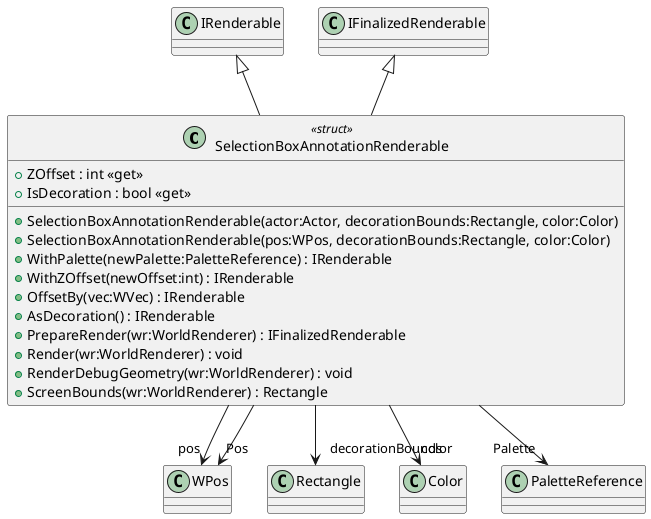 @startuml
class SelectionBoxAnnotationRenderable <<struct>> {
    + SelectionBoxAnnotationRenderable(actor:Actor, decorationBounds:Rectangle, color:Color)
    + SelectionBoxAnnotationRenderable(pos:WPos, decorationBounds:Rectangle, color:Color)
    + ZOffset : int <<get>>
    + IsDecoration : bool <<get>>
    + WithPalette(newPalette:PaletteReference) : IRenderable
    + WithZOffset(newOffset:int) : IRenderable
    + OffsetBy(vec:WVec) : IRenderable
    + AsDecoration() : IRenderable
    + PrepareRender(wr:WorldRenderer) : IFinalizedRenderable
    + Render(wr:WorldRenderer) : void
    + RenderDebugGeometry(wr:WorldRenderer) : void
    + ScreenBounds(wr:WorldRenderer) : Rectangle
}
IRenderable <|-- SelectionBoxAnnotationRenderable
IFinalizedRenderable <|-- SelectionBoxAnnotationRenderable
SelectionBoxAnnotationRenderable --> "pos" WPos
SelectionBoxAnnotationRenderable --> "decorationBounds" Rectangle
SelectionBoxAnnotationRenderable --> "color" Color
SelectionBoxAnnotationRenderable --> "Pos" WPos
SelectionBoxAnnotationRenderable --> "Palette" PaletteReference
@enduml
